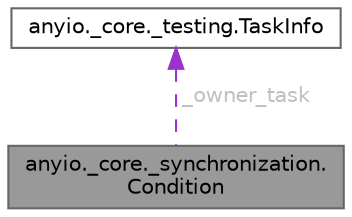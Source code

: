digraph "anyio._core._synchronization.Condition"
{
 // LATEX_PDF_SIZE
  bgcolor="transparent";
  edge [fontname=Helvetica,fontsize=10,labelfontname=Helvetica,labelfontsize=10];
  node [fontname=Helvetica,fontsize=10,shape=box,height=0.2,width=0.4];
  Node1 [id="Node000001",label="anyio._core._synchronization.\lCondition",height=0.2,width=0.4,color="gray40", fillcolor="grey60", style="filled", fontcolor="black",tooltip=" "];
  Node2 -> Node1 [id="edge1_Node000001_Node000002",dir="back",color="darkorchid3",style="dashed",tooltip=" ",label=" _owner_task",fontcolor="grey" ];
  Node2 [id="Node000002",label="anyio._core._testing.TaskInfo",height=0.2,width=0.4,color="gray40", fillcolor="white", style="filled",URL="$classanyio_1_1__core_1_1__testing_1_1TaskInfo.html",tooltip=" "];
}
